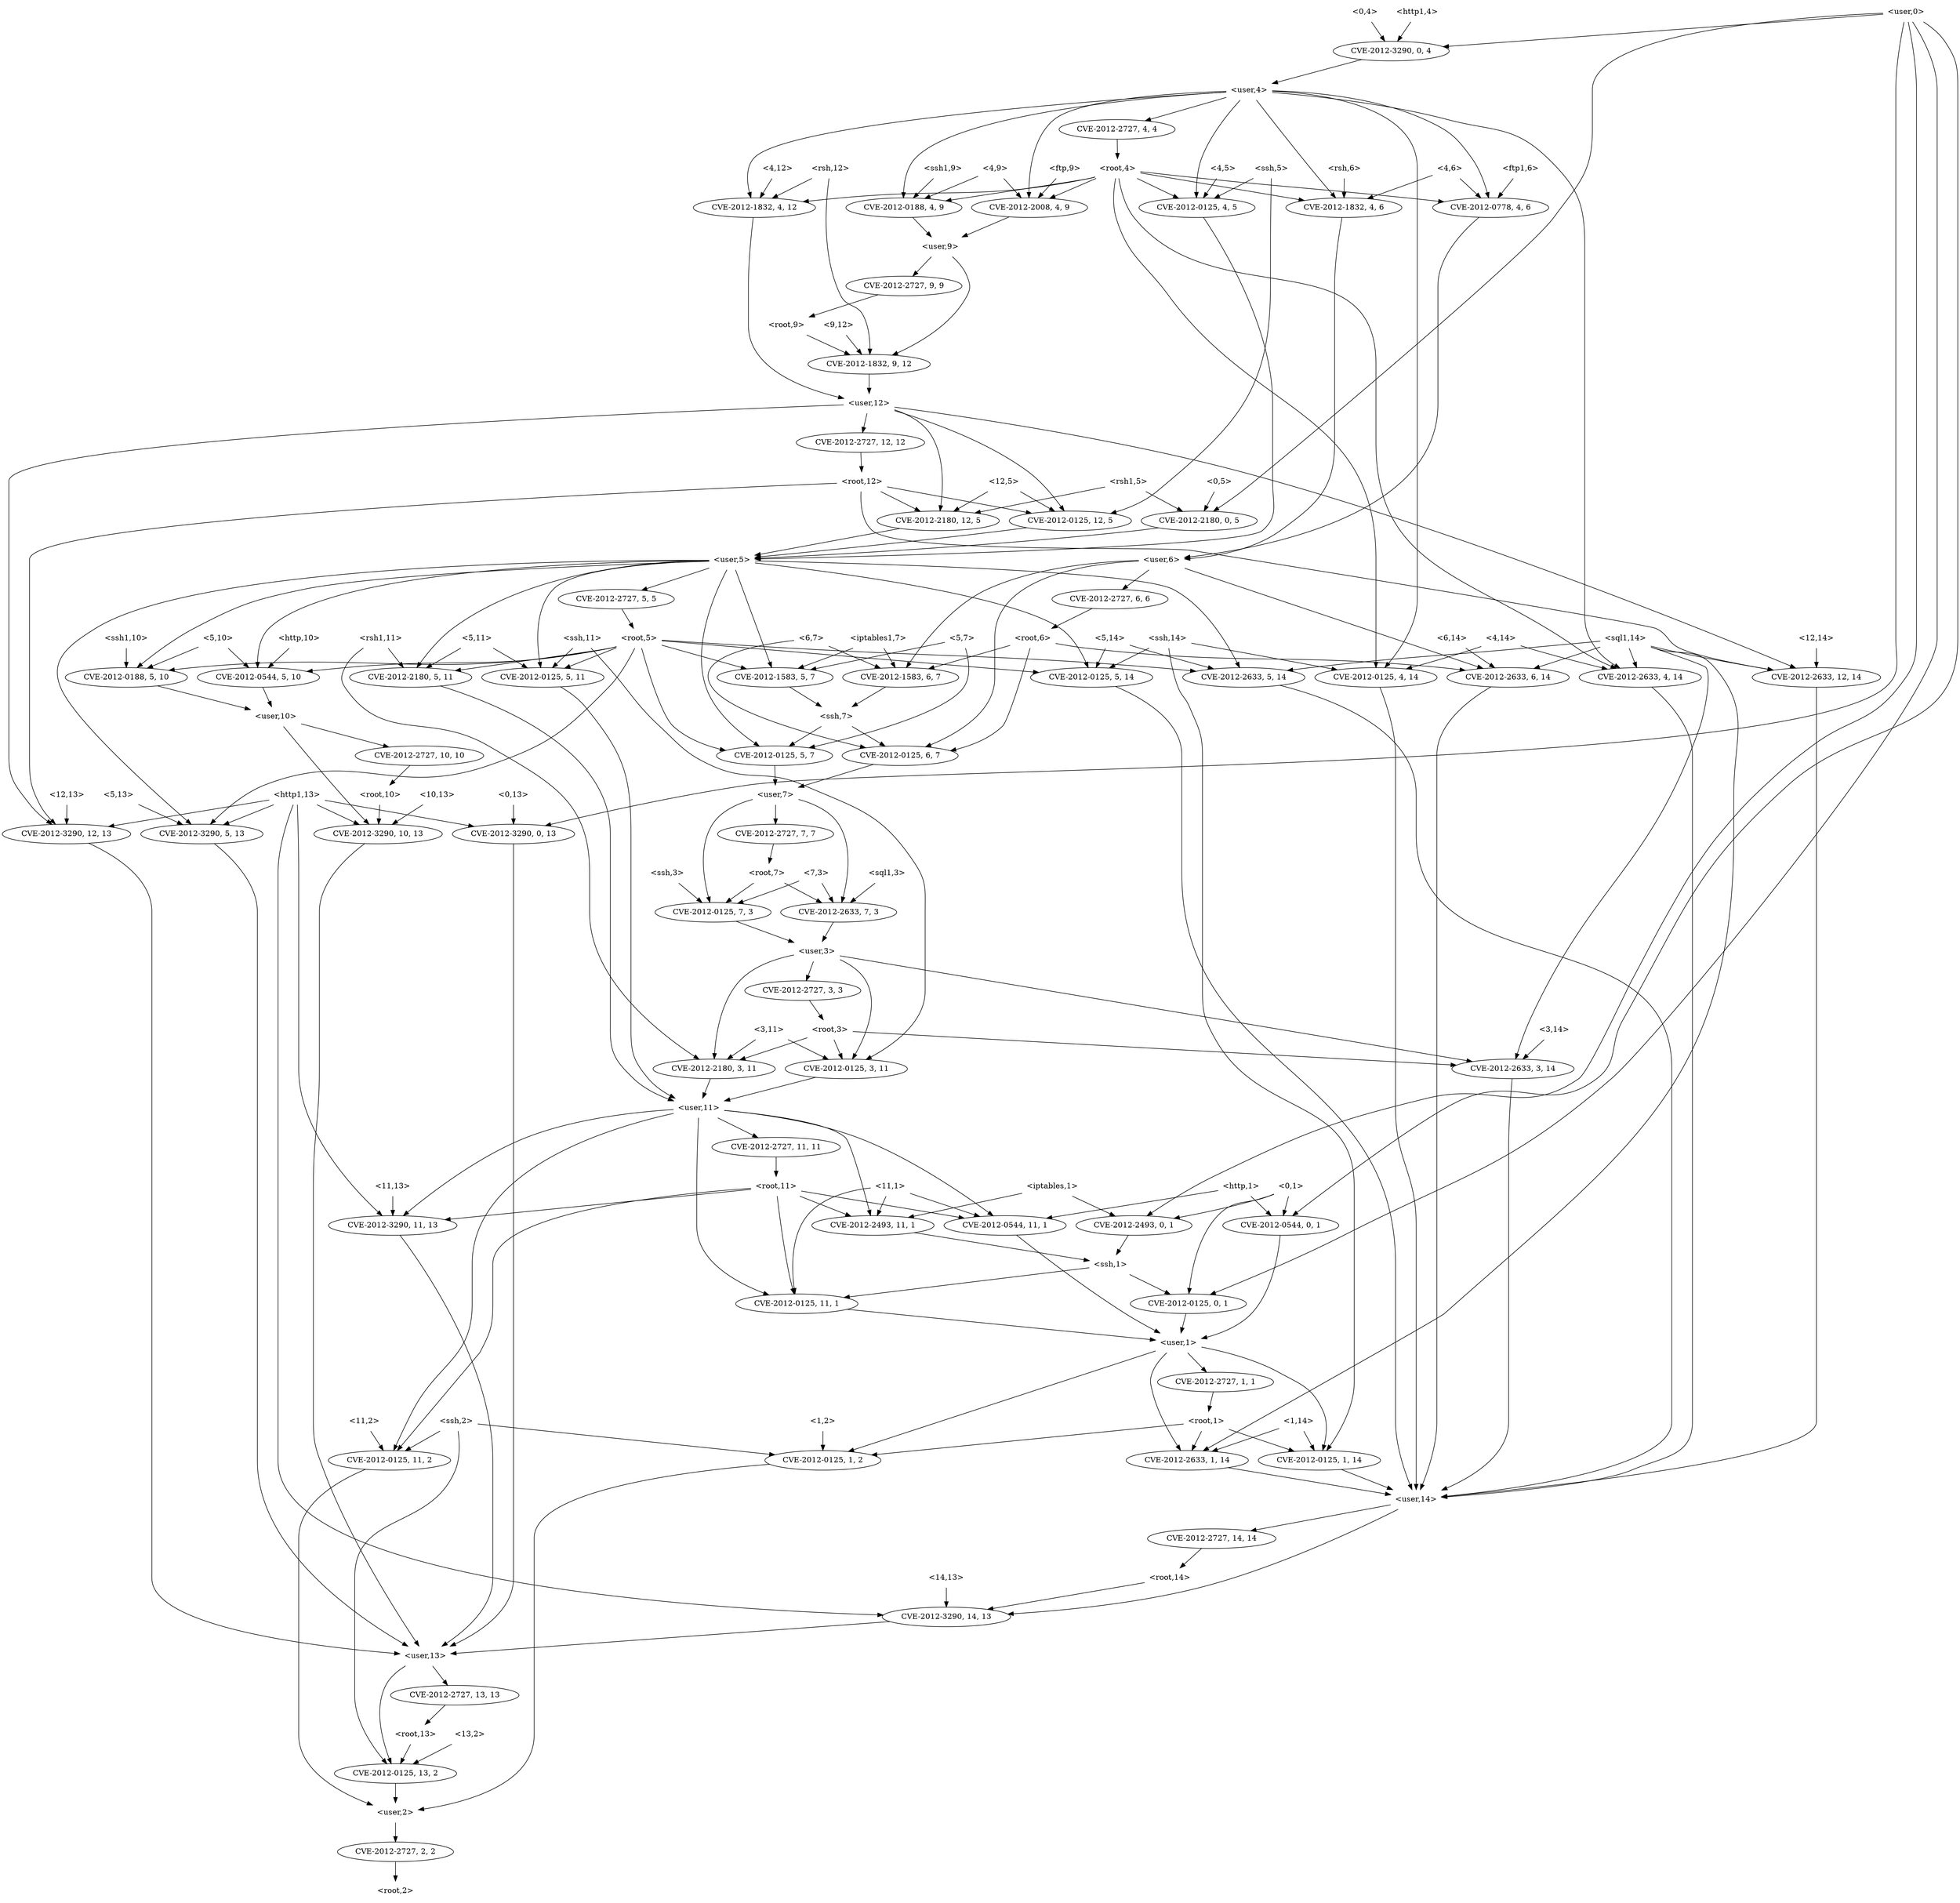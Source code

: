 strict digraph {
	graph [bb="0,0,3130.9,3492"];
	node [label="\N"];
	"<ssh,5>"	 [height=0.5,
		pos="2292.9,3186",
		shape=plaintext,
		width=0.84028];
	"<v_ssh,4,5>"	 [height=0.5,
		label=<CVE-2012-0125, 4, 5>,
		pos="2408.9,3114",
		width=2.4499];
	"<ssh,5>" -> "<v_ssh,4,5>"	 [pos="e,2382,3131.2 2321.3,3167.9 2336.9,3158.5 2356.5,3146.7 2373.1,3136.6"];
	"<v_ssh,12,5>"	 [height=0.5,
		label=<CVE-2012-0125, 12, 5>,
		pos="2218.9,2538",
		width=2.5686];
	"<ssh,5>" -> "<v_ssh,12,5>"	 [pos="e,2234.6,2555.9 2292.9,3168 2292.9,3141.3 2292.9,3088.1 2292.9,3043 2292.9,3043 2292.9,3043 2292.9,2681 2292.9,2635.7 2262.9,2590.4\
 2241.1,2563.6"];
	"<user,5>"	 [height=0.5,
		pos="2202.9,2466",
		shape=plaintext,
		width=0.91667];
	"<v_ssh,4,5>" -> "<user,5>"	 [pos="e,2236.1,2468.6 2425,3096.2 2447.3,3071.1 2484.9,3021.3 2484.9,2971 2484.9,2971 2484.9,2971 2484.9,2609 2484.9,2503.4 2325.3,2476.3\
 2246.2,2469.4"];
	"<v_ssh,12,5>" -> "<user,5>"	 [pos="e,2206.8,2484.1 2215,2519.7 2213.2,2512 2211.1,2502.7 2209.1,2494.1"];
	"<3,11>"	 [height=0.5,
		pos="679.92,1602",
		shape=plaintext,
		width=0.78472];
	"<v_ssh,3,11>"	 [height=0.5,
		label=<CVE-2012-0125, 3, 11>,
		pos="609.92,1530",
		width=2.5686];
	"<3,11>" -> "<v_ssh,3,11>"	 [pos="e,627.02,1548.1 662.61,1583.7 654.05,1575.1 643.57,1564.7 634.22,1555.3"];
	"<v_rsh1,3,11>"	 [height=0.5,
		label=<CVE-2012-2180, 3, 11>,
		pos="813.92,1530",
		width=2.5686];
	"<3,11>" -> "<v_rsh1,3,11>"	 [pos="e,783.21,1547 708.34,1586.2 727.48,1576.2 752.99,1562.8 774.14,1551.8"];
	"<user,11>"	 [height=0.5,
		pos="704.92,1458",
		shape=plaintext,
		width=1.0069];
	"<v_ssh,3,11>" -> "<user,11>"	 [pos="e,681.57,1476.2 632.43,1512.4 644.7,1503.4 660.08,1492 673.51,1482.1"];
	"<v_rsh1,3,11>" -> "<user,11>"	 [pos="e,731.45,1476 788.36,1512.6 773.92,1503.3 755.66,1491.6 739.91,1481.5"];
	"<11,13>"	 [height=0.5,
		pos="2217.9,1314",
		shape=plaintext,
		width=0.88889];
	"<v_http1,11,13>"	 [height=0.5,
		label=<CVE-2012-3290, 11, 13>,
		pos="2217.9,1242",
		width=2.7013];
	"<11,13>" -> "<v_http1,11,13>"	 [pos="e,2217.9,1260.1 2217.9,1295.7 2217.9,1288 2217.9,1278.7 2217.9,1270.1"];
	"<user,13>"	 [height=0.5,
		pos="2301.9,450",
		shape=plaintext,
		width=1.0069];
	"<v_http1,11,13>" -> "<user,13>"	 [pos="e,2293.6,468.03 2226.6,1224 2239.2,1197.9 2260.9,1145.9 2260.9,1099 2260.9,1099 2260.9,1099 2260.9,593 2260.9,551.41 2277.4,505.56\
 2289.4,477.51"];
	"<root,2>"	 [height=0.5,
		pos="850.92,18",
		shape=plaintext,
		width=0.89583];
	"<v_rsh,4,6>"	 [height=0.5,
		label=<CVE-2012-1832, 4, 6>,
		pos="1160.9,3114",
		width=2.4499];
	"<user,6>"	 [height=0.5,
		pos="1032.9,2466",
		shape=plaintext,
		width=0.91667];
	"<v_rsh,4,6>" -> "<user,6>"	 [pos="e,1033.7,2484 1132.2,3096.9 1095.5,3074.1 1036.9,3028.6 1036.9,2971 1036.9,2971 1036.9,2971 1036.9,2609 1036.9,2569 1035.3,2522.6\
 1034.1,2494.1"];
	"<v_iptables1,6,7>"	 [height=0.5,
		label=<CVE-2012-1583, 6, 7>,
		pos="752.92,2250",
		width=2.4499];
	"<user,6>" -> "<v_iptables1,6,7>"	 [pos="e,757.23,2268 999.82,2457.8 946.65,2444.4 842.83,2410.3 789.92,2340 775.83,2321.3 766.08,2296.4 760.14,2277.7"];
	"<v_sql1,6,14>"	 [height=0.5,
		label=<CVE-2012-2633, 6, 14>,
		pos="1259.9,2250",
		width=2.5686];
	"<user,6>" -> "<v_sql1,6,14>"	 [pos="e,1244.4,2267.8 1053.4,2447.7 1081.3,2424 1132.3,2379.8 1173.9,2340 1196.2,2318.7 1220.5,2293.3 1237.6,2275.1"];
	"<v_root,6,6>"	 [height=0.5,
		label=<CVE-2012-2727, 6, 6>,
		pos="976.92,2394",
		width=2.4499];
	"<user,6>" -> "<v_root,6,6>"	 [pos="e,990.6,2412.1 1019.1,2447.7 1012.4,2439.4 1004.3,2429.3 997.03,2420.1"];
	"<v_ssh,6,7>"	 [height=0.5,
		label=<CVE-2012-0125, 6, 7>,
		pos="868.92,2106",
		width=2.4499];
	"<user,6>" -> "<v_ssh,6,7>"	 [pos="e,789.49,2114.1 999.82,2465.8 923.53,2465.6 735.67,2453.2 653.92,2340 606.55,2274.4 619.46,2212.6 680.92,2160 708.35,2136.5 745.49\
,2123.4 779.52,2116.1"];
	"<v_root,3,3>"	 [height=0.5,
		label=<CVE-2012-2727, 3, 3>,
		pos="903.92,1674",
		width=2.4499];
	"<root,3>"	 [height=0.5,
		pos="876.92,1602",
		shape=plaintext,
		width=0.89583];
	"<v_root,3,3>" -> "<root,3>"	 [pos="e,883.52,1620.1 897.24,1655.7 894.2,1647.8 890.53,1638.3 887.16,1629.5"];
	"<v_sql1,3,14>"	 [height=0.5,
		label=<CVE-2012-2633, 3, 14>,
		pos="1462.9,1530",
		width=2.5686];
	"<root,3>" -> "<v_sql1,3,14>"	 [pos="e,1386.3,1540.1 909.26,1597.1 997.36,1586.6 1243.9,1557.2 1376.2,1541.4"];
	"<root,3>" -> "<v_ssh,3,11>"	 [pos="e,662.84,1544.9 844.45,1592.5 801.92,1581.3 726.47,1561.6 672.63,1547.4"];
	"<root,3>" -> "<v_rsh1,3,11>"	 [pos="e,829.31,1548.1 861.34,1583.7 853.72,1575.2 844.39,1564.9 836.04,1555.6"];
	"<root,1>"	 [height=0.5,
		pos="1128.9,882",
		shape=plaintext,
		width=0.89583];
	"<v_ssh,1,2>"	 [height=0.5,
		label=<CVE-2012-0125, 1, 2>,
		pos="696.92,810",
		width=2.4499];
	"<root,1>" -> "<v_ssh,1,2>"	 [pos="e,764.46,821.65 1096.6,875.5 1076.8,872.14 1050.9,867.77 1027.9,864 941.2,849.76 841.62,833.88 774.53,823.25"];
	"<v_sql1,1,14>"	 [height=0.5,
		label=<CVE-2012-2633, 1, 14>,
		pos="1137.9,810",
		width=2.5686];
	"<root,1>" -> "<v_sql1,1,14>"	 [pos="e,1135.7,828.1 1131.1,863.7 1132.1,855.98 1133.3,846.71 1134.4,838.11"];
	"<v_ssh,1,14>"	 [height=0.5,
		label=<CVE-2012-0125, 1, 14>,
		pos="1341.9,810",
		width=2.5686];
	"<root,1>" -> "<v_ssh,1,14>"	 [pos="e,1297,825.77 1161.3,870.37 1194.7,859.38 1247.5,842.03 1287.4,828.92"];
	"<user,2>"	 [height=0.5,
		pos="850.92,162",
		shape=plaintext,
		width=0.91667];
	"<v_ssh,1,2>" -> "<user,2>"	 [pos="e,823.37,180.18 704.81,791.93 716.21,765.67 735.92,713.53 735.92,667 735.92,667 735.92,667 735.92,305 735.92,253.97 781.33,211 815.08\
,186.11"];
	"<user,14>"	 [height=0.5,
		pos="1747.9,738",
		shape=plaintext,
		width=1.0069];
	"<v_sql1,1,14>" -> "<user,14>"	 [pos="e,1711.5,742.03 1203.9,797.39 1215.9,795.46 1228.3,793.58 1239.9,792 1409.4,769.06 1611.8,750.6 1701.4,742.89"];
	"<v_ssh,1,14>" -> "<user,14>"	 [pos="e,1711.4,745.29 1409,797.44 1491.5,783.21 1629.5,759.41 1701.3,747.03"];
	"<user,9>"	 [height=0.5,
		pos="1866.9,3042",
		shape=plaintext,
		width=0.91667];
	"<v_rsh,9,12>"	 [height=0.5,
		label=<CVE-2012-1832, 9, 12>,
		pos="1993.9,2826",
		width=2.5686];
	"<user,9>" -> "<v_rsh,9,12>"	 [pos="e,1944.2,2841.2 1850,3024 1841.6,3014.3 1832.3,3001.5 1827.9,2988 1822.9,2972.8 1823.5,2967.4 1827.9,2952 1838.3,2915.7 1844.4,2904.7\
 1872.9,2880 1890.7,2864.7 1913.6,2853.1 1934.7,2844.8"];
	"<v_root,9,9>"	 [height=0.5,
		label=<CVE-2012-2727, 9, 9>,
		pos="1924.9,2970",
		width=2.4499];
	"<user,9>" -> "<v_root,9,9>"	 [pos="e,1910.7,2988.1 1881.3,3023.7 1888.2,3015.3 1896.7,3005.1 1904.3,2995.9"];
	"<user,12>"	 [height=0.5,
		pos="2097.9,2754",
		shape=plaintext,
		width=1.0069];
	"<v_rsh,9,12>" -> "<user,12>"	 [pos="e,2072.6,2772 2018.3,2808.6 2032,2799.4 2049.2,2787.8 2064.1,2777.8"];
	"<root,9>"	 [height=0.5,
		pos="1914.9,2898",
		shape=plaintext,
		width=0.89583];
	"<v_root,9,9>" -> "<root,9>"	 [pos="e,1917.4,2916.1 1922.4,2951.7 1921.3,2944 1920,2934.7 1918.8,2926.1"];
	"<v_root,2,2>"	 [height=0.5,
		label=<CVE-2012-2727, 2, 2>,
		pos="850.92,90",
		width=2.4499];
	"<user,2>" -> "<v_root,2,2>"	 [pos="e,850.92,108.1 850.92,143.7 850.92,135.98 850.92,126.71 850.92,118.11"];
	"<root,9>" -> "<v_rsh,9,12>"	 [pos="e,1974.9,2843.9 1934.4,2879.7 1944.4,2870.9 1956.6,2860.1 1967.4,2850.5"];
	"<10,13>"	 [height=0.5,
		pos="2786.9,2034",
		shape=plaintext,
		width=0.88889];
	"<v_http1,10,13>"	 [height=0.5,
		label=<CVE-2012-3290, 10, 13>,
		pos="2846.9,1962",
		width=2.7013];
	"<10,13>" -> "<v_http1,10,13>"	 [pos="e,2832.3,1980.1 2801.7,2015.7 2808.9,2007.3 2817.7,1997.1 2825.6,1987.9"];
	"<v_http1,10,13>" -> "<user,13>"	 [pos="e,2338.2,455.66 2814,1944.9 2773.7,1922.7 2710.9,1878.4 2710.9,1819 2710.9,1819 2710.9,1819 2710.9,593 2710.9,516.98 2455.6,472.44\
 2348.4,457.1"];
	"<root,14>"	 [height=0.5,
		pos="1945.9,594",
		shape=plaintext,
		width=1];
	"<v_http1,14,13>"	 [height=0.5,
		label=<CVE-2012-3290, 14, 13>,
		pos="2009.9,522",
		width=2.7013];
	"<root,14>" -> "<v_http1,14,13>"	 [pos="e,1994.3,540.1 1961.7,575.7 1969.5,567.22 1979,556.86 1987.4,547.58"];
	"<v_http1,14,13>" -> "<user,13>"	 [pos="e,2265.4,459.76 2066.9,507.34 2122,494.13 2204.4,474.38 2255.6,462.11"];
	"<ftp1,6>"	 [height=0.5,
		pos="1355.9,3186",
		shape=plaintext,
		width=0.89583];
	"<v_ftp1,4,6>"	 [height=0.5,
		label=<CVE-2012-0778, 4, 6>,
		pos="1355.9,3114",
		width=2.4499];
	"<ftp1,6>" -> "<v_ftp1,4,6>"	 [pos="e,1355.9,3132.1 1355.9,3167.7 1355.9,3160 1355.9,3150.7 1355.9,3142.1"];
	"<v_ftp1,4,6>" -> "<user,6>"	 [pos="e,1066,2470.7 1339.4,3096.3 1316.5,3071.3 1277.9,3021.6 1277.9,2971 1277.9,2971 1277.9,2971 1277.9,2609 1277.9,2516.7 1146.1,2483.4\
 1075.9,2472.2"];
	"<5,10>"	 [height=0.5,
		pos="2861.9,2322",
		shape=plaintext,
		width=0.78472];
	"<v_ssh1,5,10>"	 [height=0.5,
		label=<CVE-2012-0188, 5, 10>,
		pos="2833.9,2250",
		width=2.5686];
	"<5,10>" -> "<v_ssh1,5,10>"	 [pos="e,2840.8,2268.1 2855,2303.7 2851.8,2295.8 2848,2286.3 2844.5,2277.5"];
	"<v_http,5,10>"	 [height=0.5,
		label=<CVE-2012-0544, 5, 10>,
		pos="3037.9,2250",
		width=2.5686];
	"<5,10>" -> "<v_http,5,10>"	 [pos="e,2999.2,2266.4 2890.2,2309.8 2917,2299.1 2957.7,2282.9 2989.6,2270.2"];
	"<user,10>"	 [height=0.5,
		pos="2895.9,2178",
		shape=plaintext,
		width=1.0069];
	"<v_ssh1,5,10>" -> "<user,10>"	 [pos="e,2880.6,2196.3 2848.9,2232.1 2856.4,2223.6 2865.7,2213.2 2873.9,2203.8"];
	"<v_http,5,10>" -> "<user,10>"	 [pos="e,2930.5,2196 3005.7,2233.1 2986.2,2223.5 2961,2211.1 2939.7,2200.6"];
	"<4,12>"	 [height=0.5,
		pos="2130.9,3186",
		shape=plaintext,
		width=0.78472];
	"<v_rsh,4,12>"	 [height=0.5,
		label=<CVE-2012-1832, 4, 12>,
		pos="2171.9,3114",
		width=2.5686];
	"<4,12>" -> "<v_rsh,4,12>"	 [pos="e,2161.9,3132.1 2141.1,3167.7 2145.8,3159.6 2151.5,3149.9 2156.7,3141"];
	"<v_rsh,4,12>" -> "<user,12>"	 [pos="e,2107.4,2772.3 2166.3,3095.7 2158.1,3069.2 2143.9,3016.7 2143.9,2971 2143.9,2971 2143.9,2971 2143.9,2897 2143.9,2855 2125.5,2809.4\
 2112,2781.4"];
	"<v_root,5,5>"	 [height=0.5,
		label=<CVE-2012-2727, 5, 5>,
		pos="2177.9,2394",
		width=2.4499];
	"<root,5>"	 [height=0.5,
		pos="2217.9,2322",
		shape=plaintext,
		width=0.89583];
	"<v_root,5,5>" -> "<root,5>"	 [pos="e,2208,2340.3 2187.6,2376.1 2192.2,2368 2197.8,2358.2 2202.9,2349.2"];
	"<v_iptables1,5,7>"	 [height=0.5,
		label=<CVE-2012-1583, 5, 7>,
		pos="984.92,2250",
		width=2.4499];
	"<root,5>" -> "<v_iptables1,5,7>"	 [pos="e,1060.2,2259.4 2185.5,2310.3 2176.7,2307.8 2167,2305.4 2157.9,2304 1718.6,2234.9 1601.7,2297.8 1157.9,2268 1129.4,2266.1 1098.2\
,2263.3 1070.3,2260.5"];
	"<v_ssh,5,7>"	 [height=0.5,
		label=<CVE-2012-0125, 5, 7>,
		pos="1100.9,2106",
		width=2.4499];
	"<root,5>" -> "<v_ssh,5,7>"	 [pos="e,1189,2107.6 2190,2303.9 2151.6,2280.7 2084,2240.9 2056.9,2232 1755.1,2132.8 1375.3,2112 1199,2107.9"];
	"<v_rsh1,5,11>"	 [height=0.5,
		label=<CVE-2012-2180, 5, 11>,
		pos="235.92,2250",
		width=2.5686];
	"<root,5>" -> "<v_rsh1,5,11>"	 [pos="e,299.67,2263.1 2185.6,2310.2 2176.7,2307.7 2167,2305.4 2157.9,2304 1757.8,2244.4 740.71,2305.4 337.92,2268 328.79,2267.2 319.25\
,2266 309.83,2264.6"];
	"<v_ssh,5,14>"	 [height=0.5,
		label=<CVE-2012-0125, 5, 14>,
		pos="2235.9,2250",
		width=2.5686];
	"<root,5>" -> "<v_ssh,5,14>"	 [pos="e,2231.5,2268.1 2222.4,2303.7 2224.4,2295.9 2226.8,2286.5 2229,2277.8"];
	"<v_sql1,5,14>"	 [height=0.5,
		label=<CVE-2012-2633, 5, 14>,
		pos="2439.9,2250",
		width=2.5686];
	"<root,5>" -> "<v_sql1,5,14>"	 [pos="e,2393.3,2265.7 2250.2,2310.8 2285.1,2299.8 2341.5,2282 2383.7,2268.7"];
	"<v_ssh,5,11>"	 [height=0.5,
		label=<CVE-2012-0125, 5, 11>,
		pos="439.92,2250",
		width=2.5686];
	"<root,5>" -> "<v_ssh,5,11>"	 [pos="e,521.65,2258.5 2185.5,2310.2 2176.7,2307.7 2167,2305.4 2157.9,2304 1827.8,2254.1 989.35,2285.1 655.92,2268 615.14,2265.9 570.11\
,2262.5 531.76,2259.3"];
	"<v_http1,5,13>"	 [height=0.5,
		label=<CVE-2012-3290, 5, 13>,
		pos="2425.9,1962",
		width=2.5686];
	"<root,5>" -> "<v_http1,5,13>"	 [pos="e,2433.4,1980.2 2250.4,2316 2331.9,2303.2 2538.6,2270.8 2540.9,2268 2551.3,2255.8 2544.1,2247.7 2540.9,2232 2539.6,2225.6 2466.3\
,2056.2 2437.4,1989.6"];
	"<root,5>" -> "<v_ssh1,5,10>"	 [pos="e,2752,2258.4 2250.4,2315.6 2272.5,2312 2302.4,2307.4 2328.9,2304 2472.8,2285.4 2640.4,2268.8 2741.8,2259.3"];
	"<root,5>" -> "<v_http,5,10>"	 [pos="e,2972.7,2262.8 2250.4,2315.2 2272.4,2311.5 2302.4,2306.8 2328.9,2304 2597.2,2275.5 2666.8,2298 2934.9,2268 2943.9,2267 2953.3,2265.7\
 2962.6,2264.4"];
	"<v_ssh,13,2>"	 [height=0.5,
		label=<CVE-2012-0125, 13, 2>,
		pos="971.92,234",
		width=2.5686];
	"<user,13>" -> "<v_ssh,13,2>"	 [pos="e,1040.7,246.06 2265.7,443.17 2087.5,414.51 1303.8,288.4 1050.9,247.71"];
	"<v_root,13,13>"	 [height=0.5,
		label=<CVE-2012-2727, 13, 13>,
		pos="1076.9,378",
		width=2.7013];
	"<user,13>" -> "<v_root,13,13>"	 [pos="e,1168.3,384.22 2265.6,446.92 2102.6,437.61 1435.3,399.48 1178.4,384.8"];
	"<http,10>"	 [height=0.5,
		pos="3037.9,2322",
		shape=plaintext,
		width=0.97917];
	"<http,10>" -> "<v_http,5,10>"	 [pos="e,3037.9,2268.1 3037.9,2303.7 3037.9,2296 3037.9,2286.7 3037.9,2278.1"];
	"<user,10>" -> "<v_http1,10,13>"	 [pos="e,2846.7,1980.4 2883.8,2159.7 2877.4,2149.7 2870.1,2136.7 2865.9,2124 2851.1,2078.8 2847.6,2023.2 2846.9,1990.5"];
	"<v_root,10,10>"	 [height=0.5,
		label=<CVE-2012-2727, 10, 10>,
		pos="2971.9,2106",
		width=2.7013];
	"<user,10>" -> "<v_root,10,10>"	 [pos="e,2953.6,2123.9 2914.7,2159.7 2924.2,2151 2935.8,2140.3 2946.1,2130.8"];
	"<root,10>"	 [height=0.5,
		pos="2940.9,2034",
		shape=plaintext,
		width=1];
	"<v_root,10,10>" -> "<root,10>"	 [pos="e,2948.5,2052.1 2964.3,2087.7 2960.7,2079.7 2956.5,2070.1 2952.5,2061.3"];
	"<v_ssh,5,11>" -> "<user,11>"	 [pos="e,668.53,1462.6 442.09,2232 445.3,2205.4 450.92,2152.2 450.92,2107 450.92,2107 450.92,2107 450.92,1601 450.92,1506.9 585.35,1474.6\
 658.61,1463.9"];
	"<user,11>" -> "<v_http1,11,13>"	 [pos="e,2142.9,1253.6 741.2,1451.9 934.74,1424.5 1847.6,1295.4 2132.6,1255.1"];
	"<v_iptables,11,1>"	 [height=0.5,
		label=<CVE-2012-2493, 11, 1>,
		pos="853.92,1242",
		width=2.5686];
	"<user,11>" -> "<v_iptables,11,1>"	 [pos="e,842.13,1259.9 716.86,1439.8 743.02,1402.3 805.52,1312.5 836.25,1268.4"];
	"<v_root,11,11>"	 [height=0.5,
		label=<CVE-2012-2727, 11, 11>,
		pos="925.92,1386",
		width=2.7013];
	"<user,11>" -> "<v_root,11,11>"	 [pos="e,878.97,1401.9 741.41,1445.4 776.18,1434.4 829.05,1417.7 869.29,1404.9"];
	"<v_ssh,11,1>"	 [height=0.5,
		label=<CVE-2012-0125, 11, 1>,
		pos="732.92,1098",
		width=2.5686];
	"<user,11>" -> "<v_ssh,11,1>"	 [pos="e,823.19,1102.1 741.32,1456.1 817.61,1453.5 990.67,1443.2 1031.9,1404 1061.2,1376.1 1050.9,1355.4 1050.9,1315 1050.9,1315 1050.9\
,1315 1050.9,1241 1050.9,1144.2 926.44,1112.9 833.25,1103.1"];
	"<v_http,11,1>"	 [height=0.5,
		label=<CVE-2012-0544, 11, 1>,
		pos="379.92,1242",
		width=2.5686];
	"<user,11>" -> "<v_http,11,1>"	 [pos="e,374.62,1260.1 668.65,1455.6 598.72,1450.6 446.31,1428.7 379.92,1332 367.59,1314.1 368.83,1288.9 372.44,1269.9"];
	"<v_ssh,11,2>"	 [height=0.5,
		label=<CVE-2012-0125, 11, 2>,
		pos="933.92,810",
		width=2.5686];
	"<user,11>" -> "<v_ssh,11,2>"	 [pos="e,911.17,827.62 668.53,1457.5 517.99,1458.3 -42.511,1446.3 83.918,1224 161.09,1088.3 756.87,919.23 794.92,900 833.69,880.41 875.28\
,852.81 902.76,833.56"];
	"<root,13>"	 [height=0.5,
		pos="1044.9,306",
		shape=plaintext,
		width=1];
	"<v_root,13,13>" -> "<root,13>"	 [pos="e,1052.8,324.28 1069.2,360.05 1065.5,352.09 1061.1,342.41 1057,333.51"];
	"<root,13>" -> "<v_ssh,13,2>"	 [pos="e,989.5,251.86 1026.9,287.7 1017.8,278.99 1006.6,268.29 996.75,258.82"];
	"<sql1,3>"	 [height=0.5,
		pos="984.92,1890",
		shape=plaintext,
		width=0.91667];
	"<v_sql1,7,3>"	 [height=0.5,
		label=<CVE-2012-2633, 7, 3>,
		pos="973.92,1818",
		width=2.4499];
	"<sql1,3>" -> "<v_sql1,7,3>"	 [pos="e,976.61,1836.1 982.2,1871.7 980.99,1864 979.53,1854.7 978.18,1846.1"];
	"<user,3>"	 [height=0.5,
		pos="845.92,1746",
		shape=plaintext,
		width=0.91667];
	"<v_sql1,7,3>" -> "<user,3>"	 [pos="e,877.38,1764.2 944.55,1800.9 927.3,1791.5 905.24,1779.4 886.36,1769.1"];
	"<v_http,0,1>"	 [height=0.5,
		label=<CVE-2012-0544, 0, 1>,
		pos="180.92,1242",
		width=2.4499];
	"<user,1>"	 [height=0.5,
		pos="714.92,1026",
		shape=plaintext,
		width=0.91667];
	"<v_http,0,1>" -> "<user,1>"	 [pos="e,681.46,1027.3 196.94,1224.3 230.05,1190.8 309.92,1115.7 392.92,1080 486.58,1039.7 607.7,1029.9 671.38,1027.6"];
	"<user,1>" -> "<v_ssh,1,2>"	 [pos="e,698.37,828.23 713.48,1007.8 710.36,970.83 702.99,883.18 699.22,838.39"];
	"<user,1>" -> "<v_sql1,1,14>"	 [pos="e,1120.5,827.92 747.94,1015.4 806.71,997.62 932.25,956.07 1027.9,900 1059.5,881.5 1091.6,854.39 1112.9,834.96"];
	"<v_root,1,1>"	 [height=0.5,
		label=<CVE-2012-2727, 1, 1>,
		pos="1128.9,954",
		width=2.4499];
	"<user,1>" -> "<v_root,1,1>"	 [pos="e,1063.4,966.07 748.1,1019.4 813.94,1008.3 962.57,983.13 1053.5,967.76"];
	"<user,1>" -> "<v_ssh,1,14>"	 [pos="e,1335.6,828.07 748.01,1024.8 847.62,1023.9 1143,1017.1 1225.9,972 1280.4,942.39 1315.6,874.87 1331.7,837.36"];
	"<user,14>" -> "<v_http1,14,13>"	 [pos="e,2009.7,540.01 1784.3,730.39 1840,718.11 1945,685.95 1990.9,612 2002.5,593.38 2007.1,568.79 2008.9,550.18"];
	"<v_root,14,14>"	 [height=0.5,
		label=<CVE-2012-2727, 14, 14>,
		pos="1793.9,666",
		width=2.7013];
	"<user,14>" -> "<v_root,14,14>"	 [pos="e,1782.7,684.1 1759.3,719.7 1764.6,711.56 1771.1,701.69 1777,692.7"];
	"<user,0>"	 [height=0.5,
		pos="774.92,3474",
		shape=plaintext,
		width=0.91667];
	"<v_http1,0,4>"	 [height=0.5,
		label=<CVE-2012-3290, 0, 4>,
		pos="2714.9,3402",
		width=2.4499];
	"<user,0>" -> "<v_http1,0,4>"	 [pos="e,2652.5,3414.8 808.15,3472.7 1025.1,3470.4 2243,3456 2612.9,3420 2622.5,3419.1 2632.5,3417.8 2642.3,3416.3"];
	"<v_rsh1,0,5>"	 [height=0.5,
		label=<CVE-2012-2180, 0, 5>,
		pos="1777.9,2538",
		width=2.4499];
	"<user,0>" -> "<v_rsh1,0,5>"	 [pos="e,1754.2,2555.3 808.07,3473.4 946.58,3474.2 1471.9,3468.2 1471.9,3331 1471.9,3331 1471.9,3331 1471.9,2969 1471.9,2781.7 1666.9,2619.4\
 1745.6,2561.6"];
	"<v_iptables,0,1>"	 [height=0.5,
		label=<CVE-2012-2493, 0, 1>,
		pos="616.92,1242",
		width=2.4499];
	"<user,0>" -> "<v_iptables,0,1>"	 [pos="e,585.43,1258.9 741.72,3473.4 603.01,3474.3 76.918,3468.4 76.918,3331 76.918,3331 76.918,3331 76.918,2321 76.918,1986.6 84.97,1885.9\
 228.92,1584 304.91,1424.6 493.48,1308.7 576.54,1263.7"];
	"<v_http1,0,13>"	 [height=0.5,
		label=<CVE-2012-3290, 0, 13>,
		pos="2145.9,1962",
		width=2.5686];
	"<user,0>" -> "<v_http1,0,13>"	 [pos="e,2164,1980 808.13,3472.2 1055.3,3466.1 2598.9,3424.5 2598.9,3331 2598.9,3331 2598.9,3331 2598.9,2321 2598.9,2177.2 2338.3,2116.6\
 2249.9,2052 2222,2031.6 2192.2,2005.6 2171.6,1987"];
	"<user,0>" -> "<v_http,0,1>"	 [pos="e,152.4,1259.2 741.7,3472.9 603.78,3472.1 80.838,3466.1 24.918,3420 -6.7059,3394 0.91765,3372 0.91765,3331 0.91765,3331 0.91765,\
3331 0.91765,1457 0.91765,1369.1 90.926,1298.5 143.65,1264.7"];
	"<v_ssh,0,1>"	 [height=0.5,
		label=<CVE-2012-0125, 0, 1>,
		pos="516.92,1098",
		width=2.4499];
	"<user,0>" -> "<v_ssh,0,1>"	 [pos="e,449.39,1109.7 741.7,3471.9 615.08,3467.4 167.06,3449.6 110.92,3420 65.909,3396.3 38.918,3381.9 38.918,3331 38.918,3331 38.918,\
3331 38.918,1457 38.918,1351.5 12.78,1301.9 83.918,1224 131.64,1171.8 328.04,1130.9 439.23,1111.5"];
	"<user,4>"	 [height=0.5,
		pos="1721.9,3330",
		shape=plaintext,
		width=0.91667];
	"<v_http1,0,4>" -> "<user,4>"	 [pos="e,1754.9,3333.3 2632.8,3395.2 2431.3,3381 1917.8,3344.8 1765.3,3334.1"];
	"<v_rsh1,0,5>" -> "<user,5>"	 [pos="e,2169.8,2472.2 1842.1,2525.6 1853,2523.7 1864.3,2521.8 1874.9,2520 1977,2502.8 2097.2,2483.7 2159.9,2473.8"];
	"<ssh,1>"	 [height=0.5,
		pos="644.92,1170",
		shape=plaintext,
		width=0.84028];
	"<v_iptables,0,1>" -> "<ssh,1>"	 [pos="e,638.08,1188.1 623.84,1223.7 626.99,1215.8 630.8,1206.3 634.3,1197.5"];
	"<v_http1,0,13>" -> "<user,13>"	 [pos="e,2310.2,468.03 2163.9,1944.1 2188.3,1919.2 2228.9,1870.1 2228.9,1819 2228.9,1819 2228.9,1819 2228.9,1745 2228.9,1637.2 2342.9,1638.8\
 2342.9,1531 2342.9,1531 2342.9,1531 2342.9,593 2342.9,551.41 2326.5,505.56 2314.4,477.51"];
	"<v_ssh,0,1>" -> "<user,1>"	 [pos="e,681.83,1038.7 558.91,1082.2 592.28,1070.4 638.76,1053.9 672.3,1042.1"];
	"<ssh,11>"	 [height=0.5,
		pos="548.92,2322",
		shape=plaintext,
		width=0.94444];
	"<ssh,11>" -> "<v_ssh,5,11>"	 [pos="e,465.56,2267.5 522.25,2303.9 507.82,2294.6 489.82,2283 474.34,2273.1"];
	"<ssh,11>" -> "<v_ssh,3,11>"	 [pos="e,599.76,1548.3 551.29,2304 554.79,2277.4 560.92,2224.3 560.92,2179 560.92,2179 560.92,2179 560.92,1673 560.92,1630.8 580.52,1585.2\
 594.93,1557.3"];
	"<v_root,1,1>" -> "<root,1>"	 [pos="e,1128.9,900.1 1128.9,935.7 1128.9,927.98 1128.9,918.71 1128.9,910.11"];
	"<v_rsh1,12,5>"	 [height=0.5,
		label=<CVE-2012-2180, 12, 5>,
		pos="1976.9,2538",
		width=2.5686];
	"<v_rsh1,12,5>" -> "<user,5>"	 [pos="e,2169.8,2477.3 2024,2522.4 2064,2510 2121,2492.4 2159.8,2480.3"];
	"<user,5>" -> "<v_iptables1,5,7>"	 [pos="e,1000.4,2267.8 2169.6,2460.9 2106.1,2452.9 1963.2,2434 1843.9,2412 1771.4,2398.6 1754.9,2386.3 1681.9,2376 1554.1,2357.9 1223,2385\
 1101.9,2340 1064.7,2326.1 1029.5,2296.2 1007.6,2274.9"];
	"<user,5>" -> "<v_ssh,5,7>"	 [pos="e,1109.3,2124 2169.8,2456.4 2098.5,2438.4 1924.9,2396.4 1776.9,2376 1660.6,2360 1359.5,2382 1249.9,2340 1201.4,2321.4 1187.3,2310.8\
 1157.9,2268 1129.5,2226.6 1142.6,2207 1124.9,2160 1121.5,2151.1 1117.4,2141.5 1113.5,2133"];
	"<user,5>" -> "<v_root,5,5>"	 [pos="e,2184,2412.1 2196.7,2447.7 2193.9,2439.8 2190.5,2430.3 2187.4,2421.5"];
	"<user,5>" -> "<v_rsh1,5,11>"	 [pos="e,248.36,2268.1 2169.9,2464.8 2020.4,2463.5 1392.7,2455.7 879.92,2412 634.28,2391 552.53,2445.9 329.92,2340 299.1,2325.3 271.77,\
2296.8 254.63,2275.9"];
	"<user,5>" -> "<v_ssh,5,14>"	 [pos="e,2247.6,2268.3 2235.9,2449.6 2250.7,2440.9 2266.7,2428.3 2274.9,2412 2297.3,2367.7 2271.7,2309.8 2252.7,2276.9"];
	"<user,5>" -> "<v_sql1,5,14>"	 [pos="e,2436.3,2268 2236.1,2452.4 2280.2,2434 2358,2395.9 2403.9,2340 2418.8,2321.9 2428.2,2296.7 2433.7,2277.8"];
	"<user,5>" -> "<v_ssh,5,11>"	 [pos="e,447.01,2268 2169.7,2462.2 2033.8,2450.8 1507.3,2406.8 1073.9,2376 1010.8,2371.5 561.47,2370.2 505.92,2340 480.56,2326.2 462.26\
,2298 451.45,2277"];
	"<user,5>" -> "<v_http1,5,13>"	 [pos="e,2439.6,1980.2 2236.1,2459.1 2311.3,2443.6 2493.2,2394 2557.9,2268 2612.5,2161.8 2528.3,2117.1 2464.9,2016 2459.1,2006.7 2452.2\
,1996.9 2445.8,1988.3"];
	"<user,5>" -> "<v_ssh1,5,10>"	 [pos="e,2802.6,2267 2236.1,2463.5 2297.2,2460 2430.9,2448.5 2536.9,2412 2630.6,2379.7 2644.6,2350.8 2731.9,2304 2752.2,2293.1 2774.8,2281.3\
 2793.7,2271.6"];
	"<user,5>" -> "<v_http,5,10>"	 [pos="e,3017.1,2267.6 2235.9,2464.2 2338.4,2460.6 2658.9,2441.4 2898.9,2340 2939.6,2322.8 2981.8,2294 3008.8,2273.8"];
	"<v_sql1,12,14>"	 [height=0.5,
		label=<CVE-2012-2633, 12, 14>,
		pos="1747.9,2250",
		width=2.7013];
	"<v_sql1,12,14>" -> "<user,14>"	 [pos="e,1747.9,756.05 1747.9,2232 1747.9,2205.3 1747.9,2152.1 1747.9,2107 1747.9,2107 1747.9,2107 1747.9,881 1747.9,841 1747.9,794.65 \
1747.9,766.08"];
	"<v_ssh,11,1>" -> "<user,1>"	 [pos="e,719.32,1044.1 728.47,1079.7 726.46,1071.9 724.05,1062.5 721.82,1053.8"];
	"<v_http,11,1>" -> "<user,1>"	 [pos="e,681.88,1028.5 378.64,1224 377.19,1191 379.13,1118.2 419.92,1080 455.71,1046.5 598.71,1033.6 671.65,1029.1"];
	"<5,11>"	 [height=0.5,
		pos="367.92,2322",
		shape=plaintext,
		width=0.78472];
	"<5,11>" -> "<v_ssh,5,11>"	 [pos="e,422.57,2267.9 385.72,2303.7 394.59,2295.1 405.46,2284.5 415.13,2275.1"];
	"<5,11>" -> "<v_rsh1,5,11>"	 [pos="e,266.49,2267.2 339.6,2306 320.86,2296 296.02,2282.9 275.36,2271.9"];
	"<v_rsh1,5,11>" -> "<user,11>"	 [pos="e,668.67,1462.3 237.3,2232 239.34,2205.3 242.92,2152.2 242.92,2107 242.92,2107 242.92,2107 242.92,1601 242.92,1514.7 541.46,1475.4\
 658.57,1463.3"];
	"<ssh,1>" -> "<v_ssh,11,1>"	 [pos="e,712.02,1115.6 666.67,1151.7 677.92,1142.7 691.8,1131.7 703.94,1122"];
	"<ssh,1>" -> "<v_ssh,0,1>"	 [pos="e,546.15,1115 614.58,1152.4 596.79,1142.7 574.15,1130.3 555.15,1119.9"];
	"<v_root,12,12>"	 [height=0.5,
		label=<CVE-2012-2727, 12, 12>,
		pos="2097.9,2682",
		width=2.7013];
	"<root,12>"	 [height=0.5,
		pos="2112.9,2610",
		shape=plaintext,
		width=1];
	"<v_root,12,12>" -> "<root,12>"	 [pos="e,2109.3,2628.1 2101.6,2663.7 2103.3,2656 2105.3,2646.7 2107.1,2638.1"];
	"<root,12>" -> "<v_sql1,12,14>"	 [pos="e,1776.8,2267.4 2109,2592 2104.1,2573.1 2094.2,2542.3 2077.9,2520 1994.9,2406.3 1852.8,2312.9 1785.4,2272.5"];
	"<v_http1,12,13>"	 [height=0.5,
		label=<CVE-2012-3290, 12, 13>,
		pos="2633.9,1962",
		width=2.7013];
	"<root,12>" -> "<v_http1,12,13>"	 [pos="e,2642.2,1980 2149.2,2605.7 2192.3,2600.4 2265.4,2587.3 2319.9,2556 2519.5,2441.3 2674.9,2409.1 2674.9,2179 2674.9,2179 2674.9,2179\
 2674.9,2105 2674.9,2063.4 2658.5,2017.6 2646.4,1989.5"];
	"<root,12>" -> "<v_rsh1,12,5>"	 [pos="e,2008,2555 2079.6,2591.9 2060.8,2582.2 2037,2569.9 2017.1,2559.7"];
	"<root,12>" -> "<v_ssh,12,5>"	 [pos="e,2194,2555.5 2138.8,2591.9 2152.9,2582.6 2170.4,2571 2185.4,2561.1"];
	"<v_ssh,13,2>" -> "<user,2>"	 [pos="e,880.52,180.12 943.85,216.76 927.68,207.41 907.12,195.52 889.45,185.29"];
	"<v_sql1,3,14>" -> "<user,14>"	 [pos="e,1711.7,743.26 1471.2,1512 1483.2,1485.8 1503.9,1433.7 1503.9,1387 1503.9,1387 1503.9,1387 1503.9,881 1503.9,790.49 1630.9,756.67\
 1701.6,744.85"];
	"<0,1>"	 [height=0.5,
		pos="415.92,1314",
		shape=plaintext,
		width=0.75];
	"<0,1>" -> "<v_http,0,1>"	 [pos="e,228.46,1257.2 388.5,1304.8 351.8,1293.9 285.8,1274.2 238.05,1260"];
	"<0,1>" -> "<v_iptables,0,1>"	 [pos="e,570.39,1257.4 443.15,1301.4 447.73,1299.5 452.44,1297.7 456.92,1296 491.07,1283.3 529.85,1270.4 560.68,1260.5"];
	"<0,1>" -> "<v_ssh,0,1>"	 [pos="e,516.68,1116.4 443.03,1297.1 456.38,1287.9 471.58,1275.1 480.92,1260 506.72,1218.2 514.11,1160.2 516.18,1126.4"];
	"<ssh,7>"	 [height=0.5,
		pos="955.92,2178",
		shape=plaintext,
		width=0.84028];
	"<ssh,7>" -> "<v_ssh,5,7>"	 [pos="e,1068.3,2122.7 986.31,2162.3 1007.4,2152.1 1035.8,2138.4 1059,2127.2"];
	"<ssh,7>" -> "<v_ssh,6,7>"	 [pos="e,889.58,2123.6 934.41,2159.7 923.29,2150.7 909.57,2139.7 897.56,2130"];
	"<user,7>"	 [height=0.5,
		pos="883.92,2034",
		shape=plaintext,
		width=0.91667];
	"<v_ssh,5,7>" -> "<user,7>"	 [pos="e,917.14,2045.7 1056,2090.5 1018,2078.3 964.05,2060.8 926.72,2048.8"];
	"<v_ssh,6,7>" -> "<user,7>"	 [pos="e,880.25,2052.1 872.63,2087.7 874.28,2080 876.26,2070.7 878.11,2062.1"];
	"<1,14>"	 [height=0.5,
		pos="1246.9,882",
		shape=plaintext,
		width=0.78472];
	"<1,14>" -> "<v_sql1,1,14>"	 [pos="e,1163.6,827.47 1220.3,863.88 1205.8,854.61 1187.8,843.05 1172.3,833.1"];
	"<1,14>" -> "<v_ssh,1,14>"	 [pos="e,1319.4,827.62 1270.4,863.7 1282.7,854.66 1297.8,843.5 1311,833.77"];
	"<http,1>"	 [height=0.5,
		pos="230.92,1314",
		shape=plaintext,
		width=0.89583];
	"<http,1>" -> "<v_http,0,1>"	 [pos="e,193.14,1260.1 218.56,1295.7 212.68,1287.5 205.55,1277.5 199.08,1268.4"];
	"<http,1>" -> "<v_http,11,1>"	 [pos="e,346.1,1258.9 263.25,1297.8 284.86,1287.7 313.53,1274.2 337.04,1263.1"];
	"<v_ssh,4,14>"	 [height=0.5,
		label=<CVE-2012-0125, 4, 14>,
		pos="1955.9,2250",
		width=2.5686];
	"<v_ssh,4,14>" -> "<user,14>"	 [pos="e,1771.1,756.39 1931.4,2232.4 1899.5,2208.7 1847.9,2161.8 1847.9,2107 1847.9,2107 1847.9,2107 1847.9,881 1847.9,832.49 1808.4,788.87\
 1779.1,763.16"];
	"<v_iptables,11,1>" -> "<ssh,1>"	 [pos="e,675.33,1181.2 809.59,1226.2 772.68,1213.8 720.58,1196.3 684.92,1184.4"];
	"<root,11>"	 [height=0.5,
		pos="949.92,1314",
		shape=plaintext,
		width=1];
	"<v_root,11,11>" -> "<root,11>"	 [pos="e,944.05,1332.1 931.85,1367.7 934.52,1359.9 937.74,1350.5 940.72,1341.8"];
	"<v_ssh,11,2>" -> "<user,2>"	 [pos="e,850.92,180.05 915.91,792.06 891.5,767.17 850.92,718.11 850.92,667 850.92,667 850.92,667 850.92,305 850.92,265 850.92,218.65 850.92\
,190.08"];
	"<5,7>"	 [height=0.5,
		pos="1137.9,2322",
		shape=plaintext,
		width=0.75];
	"<5,7>" -> "<v_iptables1,5,7>"	 [pos="e,1019.2,2266.7 1110.9,2308.6 1088,2298.2 1054.8,2283 1028.3,2270.8"];
	"<5,7>" -> "<v_ssh,5,7>"	 [pos="e,1102.9,2124 1133.3,2303.9 1130.6,2293.6 1127.3,2280.1 1124.9,2268 1115.7,2221.2 1108.2,2166 1104.2,2134"];
	"<v_iptables1,5,7>" -> "<ssh,7>"	 [pos="e,963.07,2196.3 977.9,2232.1 974.63,2224.2 970.67,2214.6 967.02,2205.8"];
	"<13,2>"	 [height=0.5,
		pos="907.92,306",
		shape=plaintext,
		width=0.78472];
	"<13,2>" -> "<v_ssh,13,2>"	 [pos="e,956.28,252.1 923.74,287.7 931.49,279.22 940.96,268.86 949.44,259.58"];
	"<iptables,1>"	 [height=0.5,
		pos="729.92,1314",
		shape=plaintext,
		width=1.1944];
	"<iptables,1>" -> "<v_iptables,0,1>"	 [pos="e,643.11,1259.2 702.27,1295.9 687.06,1286.5 668.03,1274.7 651.8,1264.6"];
	"<iptables,1>" -> "<v_iptables,11,1>"	 [pos="e,825.17,1259.2 760.25,1295.9 777.1,1286.4 798.22,1274.4 816.14,1264.3"];
	"<user,3>" -> "<v_sql1,3,14>"	 [pos="e,1420,1546.1 879.2,1733.7 910.6,1723 958.98,1706.5 1000.9,1692 1149.5,1640.7 1324.8,1579.4 1410.5,1549.4"];
	"<user,3>" -> "<v_ssh,3,11>"	 [pos="e,612.56,1548.1 812.88,1732.9 768.08,1714.9 688.32,1677 641.92,1620 627.31,1602.1 619.09,1576.9 614.65,1557.9"];
	"<user,3>" -> "<v_rsh1,3,11>"	 [pos="e,809.34,1548 829.03,1728 820.62,1718.3 811.34,1705.5 806.92,1692 792.1,1646.9 800.02,1590.8 807.03,1558.1"];
	"<user,3>" -> "<v_root,3,3>"	 [pos="e,889.75,1692.1 860.25,1727.7 867.21,1719.3 875.69,1709.1 883.32,1699.9"];
	"<v_root,14,14>" -> "<root,14>"	 [pos="e,1909.7,611.67 1828.4,649.12 1849.7,639.3 1877.3,626.58 1900.4,615.94"];
	"<v_http1,12,13>" -> "<user,13>"	 [pos="e,2338.4,455.98 2612.4,1944.3 2583.8,1920 2536.9,1872.1 2536.9,1819 2536.9,1819 2536.9,1819 2536.9,593 2536.9,505.83 2417,470.74\
 2348.5,457.8"];
	"<14,13>"	 [height=0.5,
		pos="1859.9,594",
		shape=plaintext,
		width=0.88889];
	"<14,13>" -> "<v_http1,14,13>"	 [pos="e,1975.7,538.97 1892.1,577.98 1913.8,567.84 1942.8,554.33 1966.5,543.24"];
	"<9,12>"	 [height=0.5,
		pos="1993.9,2898",
		shape=plaintext,
		width=0.78472];
	"<9,12>" -> "<v_rsh,9,12>"	 [pos="e,1993.9,2844.1 1993.9,2879.7 1993.9,2872 1993.9,2862.7 1993.9,2854.1"];
	"<root,4>"	 [height=0.5,
		pos="1641.9,3186",
		shape=plaintext,
		width=0.89583];
	"<root,4>" -> "<v_rsh,4,12>"	 [pos="e,2096.4,3124.4 1674.3,3170.6 1677.2,3169.6 1680.1,3168.7 1682.9,3168 1834.1,3129.7 1877,3149.4 2031.9,3132 2049.5,3130 2068.3,3127.8\
 2086.2,3125.7"];
	"<root,4>" -> "<v_ftp1,4,6>"	 [pos="e,1410,3128.2 1609.7,3177.1 1563.8,3165.9 1478.8,3145.1 1419.9,3130.7"];
	"<root,4>" -> "<v_ssh,4,14>"	 [pos="e,1935.6,2267.8 1638.3,3167.6 1633,3140.9 1623.9,3088.2 1623.9,3043 1623.9,3043 1623.9,3043 1623.9,2537 1623.9,2527 1847.9,2340.5\
 1927.9,2274.2"];
	"<root,4>" -> "<v_rsh,4,6>"	 [pos="e,1224.9,3126.4 1609.6,3180.9 1543.6,3172.5 1388.6,3152.2 1258.9,3132 1251.1,3130.8 1242.9,3129.5 1234.8,3128.1"];
	"<v_sql1,4,14>"	 [height=0.5,
		label=<CVE-2012-2633, 4, 14>,
		pos="1539.9,2250",
		width=2.5686];
	"<root,4>" -> "<v_sql1,4,14>"	 [pos="e,1535.5,2268 1630,3168 1623.3,3157.9 1615.3,3144.7 1609.9,3132 1568,3033.4 1547.9,3006.2 1547.9,2899 1547.9,2899 1547.9,2899 1547.9\
,2753 1547.9,2569.3 1533.1,2523.7 1528.9,2340 1528.5,2324 1527.3,2319.9 1528.9,2304 1529.8,2295.5 1531.4,2286.3 1533.2,2278"];
	"<v_ssh1,4,9>"	 [height=0.5,
		label=<CVE-2012-0188, 4, 9>,
		pos="1934.9,3114",
		width=2.4499];
	"<root,4>" -> "<v_ssh1,4,9>"	 [pos="e,1872.5,3126.7 1674.4,3170.9 1677.3,3169.8 1680.1,3168.9 1682.9,3168 1715.8,3157.8 1800.2,3140.7 1862.4,3128.7"];
	"<v_ftp,4,9>"	 [height=0.5,
		label=<CVE-2012-2008, 4, 9>,
		pos="1739.9,3114",
		width=2.4499];
	"<root,4>" -> "<v_ftp,4,9>"	 [pos="e,1716.9,3131.5 1665.9,3167.9 1678.7,3158.7 1694.7,3147.3 1708.6,3137.4"];
	"<root,4>" -> "<v_ssh,4,5>"	 [pos="e,2337.7,3124.8 1674.3,3170.4 1677.2,3169.5 1680.1,3168.7 1682.9,3168 1938.9,3108.9 2011.3,3156.3 2272.9,3132 2290.6,3130.4 2309.6\
,3128.2 2327.6,3126"];
	"<v_sql1,4,14>" -> "<user,14>"	 [pos="e,1731.4,756.23 1571.2,2233 1610.2,2210.6 1671.9,2165.9 1671.9,2107 1671.9,2107 1671.9,2107 1671.9,881 1671.9,835.64 1702.4,790.75\
 1724.8,763.95"];
	"<v_ssh1,4,9>" -> "<user,9>"	 [pos="e,1883.7,3060.3 1918.5,3096.1 1910.1,3087.5 1899.9,3077 1890.8,3067.5"];
	"<v_ftp,4,9>" -> "<user,9>"	 [pos="e,1835.7,3060.2 1769.1,3096.9 1786.2,3087.5 1808.1,3075.4 1826.8,3065.1"];
	"<4,9>"	 [height=0.5,
		pos="1834.9,3186",
		shape=plaintext,
		width=0.75];
	"<4,9>" -> "<v_ftp,4,9>"	 [pos="e,1762.5,3131.6 1811.4,3167.7 1799.2,3158.7 1784,3147.5 1770.8,3137.8"];
	"<4,9>" -> "<v_ssh1,4,9>"	 [pos="e,1911.4,3131.5 1859.4,3167.9 1872.5,3158.7 1888.8,3147.3 1902.9,3137.4"];
	"<root,11>" -> "<v_http1,11,13>"	 [pos="e,2126.2,1248.1 986.16,1311 1153.1,1301.8 1851.3,1263.2 2115.8,1248.6"];
	"<root,11>" -> "<v_ssh,11,1>"	 [pos="e,787.59,1112.6 956.14,1296 961.93,1277 967.88,1246.2 954.92,1224 921.19,1166.3 849.94,1133.2 797.21,1115.7"];
	"<root,11>" -> "<v_http,11,1>"	 [pos="e,455.92,1252.3 913.83,1308.6 824.84,1297.6 592.92,1269.2 466,1253.6"];
	"<root,11>" -> "<v_iptables,11,1>"	 [pos="e,876.71,1259.6 926.19,1295.7 913.8,1286.7 898.48,1275.5 885.14,1265.8"];
	"<root,11>" -> "<v_ssh,11,2>"	 [pos="e,936.32,828.05 963.28,1295.7 981.77,1270 1012.9,1219.5 1012.9,1171 1012.9,1171 1012.9,1171 1012.9,1025 1012.9,963.38 972.82,958.32\
 952.92,900 946,879.72 941.08,855.95 937.98,838.08"];
	"<http1,4>"	 [height=0.5,
		pos="2754.9,3474",
		shape=plaintext,
		width=0.97917];
	"<http1,4>" -> "<v_http1,0,4>"	 [pos="e,2724.7,3420.1 2745,3455.7 2740.4,3447.6 2734.9,3437.9 2729.8,3429"];
	"<user,12>" -> "<v_sql1,12,14>"	 [pos="e,1738.9,2268.2 2061.5,2749.1 1956.7,2736.8 1661.9,2694.8 1661.9,2611 1661.9,2611 1661.9,2611 1661.9,2537 1661.9,2437.6 1710.2,2326.7\
 1734.4,2277.2"];
	"<user,12>" -> "<v_ssh,12,5>"	 [pos="e,2222.4,2556.3 2134.2,2744.6 2158.1,2737.1 2187.8,2723.5 2203.9,2700 2231.2,2660.1 2228.6,2600.9 2223.9,2566.5"];
	"<user,12>" -> "<v_root,12,12>"	 [pos="e,2097.9,2700.1 2097.9,2735.7 2097.9,2728 2097.9,2718.7 2097.9,2710.1"];
	"<user,12>" -> "<v_rsh1,12,5>"	 [pos="e,1973.5,2556.3 2061.6,2744.6 2037.7,2737.1 2008,2723.5 1991.9,2700 1964.6,2660.1 1967.3,2600.9 1971.9,2566.5"];
	"<user,12>" -> "<v_http1,12,13>"	 [pos="e,2651.1,1980.1 2134.5,2746.2 2266.9,2719.1 2712.9,2607 2712.9,2323 2712.9,2323 2712.9,2323 2712.9,2105 2712.9,2059.2 2681.2,2014.5\
 2658,1987.8"];
	"<v_root,7,7>"	 [height=0.5,
		label=<CVE-2012-2727, 7, 7>,
		pos="883.92,1962",
		width=2.4499];
	"<root,7>"	 [height=0.5,
		pos="828.92,1890",
		shape=plaintext,
		width=0.89583];
	"<v_root,7,7>" -> "<root,7>"	 [pos="e,842.49,1908.3 870.6,1944.1 864.08,1935.8 856.09,1925.6 848.86,1916.4"];
	"<root,7>" -> "<v_sql1,7,3>"	 [pos="e,941.23,1834.8 861.46,1873.3 882.28,1863.2 909.5,1850.1 931.94,1839.3"];
	"<v_ssh,7,3>"	 [height=0.5,
		label=<CVE-2012-0125, 7, 3>,
		pos="778.92,1818",
		width=2.4499];
	"<root,7>" -> "<v_ssh,7,3>"	 [pos="e,791.14,1836.1 816.56,1871.7 810.68,1863.5 803.55,1853.5 797.08,1844.4"];
	"<v_root,2,2>" -> "<root,2>"	 [pos="e,850.92,36.104 850.92,71.697 850.92,63.983 850.92,54.712 850.92,46.112"];
	"<v_root,4,4>"	 [height=0.5,
		label=<CVE-2012-2727, 4, 4>,
		pos="1663.9,3258",
		width=2.4499];
	"<user,4>" -> "<v_root,4,4>"	 [pos="e,1678.1,3276.1 1707.6,3311.7 1700.6,3303.3 1692.1,3293.1 1684.5,3283.9"];
	"<user,4>" -> "<v_ftp1,4,6>"	 [pos="e,1369.6,3131.9 1688.9,3327.6 1642.6,3324.2 1557.3,3313 1495.9,3276 1480.9,3266.9 1411.1,3182.8 1376.1,3139.9"];
	"<user,4>" -> "<v_ssh,4,14>"	 [pos="e,1903.3,2264.9 1688.9,3327 1653.5,3323 1598.1,3311.1 1566.9,3276 1540.1,3245.7 1547.9,3227.4 1547.9,3187 1547.9,3187 1547.9,3187\
 1547.9,3113 1547.9,3016.4 1585.9,2995.6 1585.9,2899 1585.9,2899 1585.9,2899 1585.9,2537 1585.9,2383.3 1788.3,2300.5 1893.7,2267.8"];
	"<user,4>" -> "<v_rsh,4,6>"	 [pos="e,1172.2,3132.2 1688.7,3327.6 1606.2,3322.5 1388.2,3300.4 1240.9,3204 1215.3,3187.3 1192.7,3160.3 1178.1,3140.5"];
	"<user,4>" -> "<v_sql1,4,14>"	 [pos="e,1525.5,2268.1 1688.8,3329.1 1646.9,3327.3 1575.3,3317.8 1533.9,3276 1505.1,3246.9 1509.9,3228 1509.9,3187 1509.9,3187 1509.9,3187\
 1509.9,2969 1509.9,2872.4 1471.9,2851.6 1471.9,2755 1471.9,2755 1471.9,2755 1471.9,2393 1471.9,2348.6 1499.3,2303.4 1519.3,2276.3"];
	"<user,4>" -> "<v_ssh1,4,9>"	 [pos="e,1946.2,3131.9 1755.1,3322.6 1808.7,3310.3 1912.7,3277.7 1956.9,3204 1968.6,3184.6 1960.5,3159.4 1951,3140.7"];
	"<user,4>" -> "<v_ftp,4,9>"	 [pos="e,1748.2,3132.2 1738.8,3312 1747.2,3302.3 1756.5,3289.5 1760.9,3276 1764.3,3265.7 1765.1,3195.4 1759.9,3168 1758.3,3159.2 1755.2\
,3150 1752.1,3141.7"];
	"<user,4>" -> "<v_ssh,4,5>"	 [pos="e,2413.8,3132.3 1755.3,3328.3 1880.5,3324.7 2320,3305 2404.9,3204 2419,3187.2 2418.7,3161.7 2415.7,3142.3"];
	"<user,4>" -> "<v_rsh,4,12>"	 [pos="e,2176.5,3132.1 1755.2,3324.7 1849.6,3311.8 2115.7,3270.2 2167.9,3204 2181.5,3186.8 2181.3,3161.4 2178.4,3142.1"];
	"<5,13>"	 [height=0.5,
		pos="2535.9,2034",
		shape=plaintext,
		width=0.78472];
	"<5,13>" -> "<v_http1,5,13>"	 [pos="e,2451.8,1979.5 2509,2015.9 2494.4,2006.6 2476.3,1995 2460.7,1985.1"];
	"<v_http1,5,13>" -> "<user,13>"	 [pos="e,2325.1,468.13 2421.3,1943.7 2414.5,1917 2402.9,1864.5 2402.9,1819 2402.9,1819 2402.9,1819 2402.9,593 2402.9,544.19 2362.8,500.51\
 2333.1,474.87"];
	"<rsh1,5>"	 [height=0.5,
		pos="1885.9,2610",
		shape=plaintext,
		width=0.92361];
	"<rsh1,5>" -> "<v_rsh1,12,5>"	 [pos="e,1955.3,2555.6 1908.4,2591.7 1920.2,2582.7 1934.7,2571.5 1947.3,2561.8"];
	"<rsh1,5>" -> "<v_rsh1,0,5>"	 [pos="e,1803.3,2555.5 1859.5,2591.9 1845.2,2582.6 1827.4,2571 1812,2561.1"];
	"<ftp,9>"	 [height=0.5,
		pos="1721.9,3186",
		shape=plaintext,
		width=0.8125];
	"<ftp,9>" -> "<v_ftp,4,9>"	 [pos="e,1735.5,3132.1 1726.4,3167.7 1728.4,3159.9 1730.8,3150.5 1733,3141.8"];
	"<v_ssh,5,14>" -> "<user,14>"	 [pos="e,1784.3,744.13 2170.2,2237.3 2106.9,2225.4 2018.9,2207.3 2006.9,2196 1977,2167.7 1980.9,2148.2 1980.9,2107 1980.9,2107 1980.9,2107\
 1980.9,881 1980.9,794.49 1862.3,759.14 1794.4,745.99"];
	"<v_sql1,5,14>" -> "<user,14>"	 [pos="e,1784.2,741.33 2383,2235.8 2268.4,2208.4 2020.9,2144.8 2020.9,2107 2020.9,2107 2020.9,2107 2020.9,881 2020.9,780.02 1872.1,750.75\
 1794.2,742.34"];
	"<3,14>"	 [height=0.5,
		pos="1436.9,1602",
		shape=plaintext,
		width=0.78472];
	"<3,14>" -> "<v_sql1,3,14>"	 [pos="e,1456.6,1548.1 1443.3,1583.7 1446.3,1575.8 1449.8,1566.3 1453.1,1557.5"];
	"<root,10>" -> "<v_http1,10,13>"	 [pos="e,2869.2,1979.6 2917.7,2015.7 2905.6,2006.7 2890.6,1995.5 2877.5,1985.8"];
	"<4,6>"	 [height=0.5,
		pos="1276.9,3186",
		shape=plaintext,
		width=0.75];
	"<4,6>" -> "<v_ftp1,4,6>"	 [pos="e,1337.2,3131.6 1296.4,3167.7 1306.4,3158.8 1318.8,3147.9 1329.6,3138.3"];
	"<4,6>" -> "<v_rsh,4,6>"	 [pos="e,1187.9,3131.3 1249.7,3168.6 1233.9,3159 1213.7,3146.8 1196.6,3136.5"];
	"<user,7>" -> "<v_ssh,7,3>"	 [pos="e,774.71,1836.1 850.54,2024.1 828.47,2016.3 801.09,2002.6 786.92,1980 761.29,1939.1 766.54,1880.3 772.71,1846.2"];
	"<user,7>" -> "<v_sql1,7,3>"	 [pos="e,997.56,1835.5 917.11,2019.9 937.19,2010.8 962.4,1997.3 980.92,1980 1008.7,1954.1 1016.3,1944.4 1026.9,1908 1031.4,1892.6 1033,\
1886.8 1026.9,1872 1022.3,1860.7 1013.9,1850.6 1005.2,1842.3"];
	"<user,7>" -> "<v_root,7,7>"	 [pos="e,883.92,1980.1 883.92,2015.7 883.92,2008 883.92,1998.7 883.92,1990.1"];
	"<11,2>"	 [height=0.5,
		pos="990.92,882",
		shape=plaintext,
		width=0.78472];
	"<11,2>" -> "<v_ssh,11,2>"	 [pos="e,947.85,828.1 976.83,863.7 969.99,855.3 961.66,845.07 954.16,835.86"];
	"<iptables1,7>"	 [height=0.5,
		pos="844.92,2322",
		shape=plaintext,
		width=1.2778];
	"<iptables1,7>" -> "<v_iptables1,6,7>"	 [pos="e,774.76,2267.6 822.18,2303.7 810.3,2294.7 795.63,2283.5 782.84,2273.8"];
	"<iptables1,7>" -> "<v_iptables1,5,7>"	 [pos="e,952.94,2267 879.17,2303.9 898.68,2294.1 923.26,2281.8 943.82,2271.6"];
	"<v_iptables1,6,7>" -> "<ssh,7>"	 [pos="e,925.46,2189.5 795.97,2234.2 831.35,2222 881.1,2204.8 915.69,2192.9"];
	"<rsh1,11>"	 [height=0.5,
		pos="155.92,2322",
		shape=plaintext,
		width=1.0278];
	"<rsh1,11>" -> "<v_rsh1,5,11>"	 [pos="e,216.92,2267.6 175.69,2303.7 185.82,2294.8 198.29,2283.9 209.26,2274.3"];
	"<rsh1,11>" -> "<v_rsh1,3,11>"	 [pos="e,795.76,1547.8 145.97,2303.7 136.86,2285.6 125.93,2256.5 133.92,2232 158.46,2156.7 186.95,2147.8 238.92,2088 339.02,1972.9 690.35\
,1645.5 788.36,1554.7"];
	"<7,3>"	 [height=0.5,
		pos="906.92,1890",
		shape=plaintext,
		width=0.75];
	"<7,3>" -> "<v_sql1,7,3>"	 [pos="e,957.55,1836.1 923.48,1871.7 931.59,1863.2 941.51,1852.9 950.39,1843.6"];
	"<7,3>" -> "<v_ssh,7,3>"	 [pos="e,808.25,1835 879.77,1874.2 861.57,1864.2 837.34,1850.9 817.19,1839.9"];
	"<v_ssh,7,3>" -> "<user,3>"	 [pos="e,829.38,1764.3 795.14,1800.1 803.33,1791.5 813.41,1781 822.43,1771.5"];
	"<5,14>"	 [height=0.5,
		pos="2366.9,2322",
		shape=plaintext,
		width=0.78472];
	"<5,14>" -> "<v_ssh,5,14>"	 [pos="e,2266.1,2267.1 2338.5,2305.8 2320,2295.9 2295.5,2282.9 2275.1,2272"];
	"<5,14>" -> "<v_sql1,5,14>"	 [pos="e,2422.3,2267.9 2385,2303.7 2394,2295 2405.2,2284.3 2415.1,2274.8"];
	"<ssh,2>"	 [height=0.5,
		pos="755.92,882",
		shape=plaintext,
		width=0.84028];
	"<ssh,2>" -> "<v_ssh,13,2>"	 [pos="e,967.12,252.18 770.9,863.97 778.85,854.09 788.15,841.05 793.92,828 810.27,791.01 812.92,779.45 812.92,739 812.92,739 812.92,739\
 812.92,665 812.92,502.49 891.96,477.64 944.92,324 952.04,303.33 959.19,279.62 964.33,261.88"];
	"<ssh,2>" -> "<v_ssh,1,2>"	 [pos="e,711.33,828.1 741.33,863.7 734.26,855.3 725.63,845.07 717.87,835.86"];
	"<ssh,2>" -> "<v_ssh,11,2>"	 [pos="e,894.69,826.43 786.52,868.97 813.63,858.3 853.69,842.55 885.21,830.15"];
	"<0,4>"	 [height=0.5,
		pos="2673.9,3474",
		shape=plaintext,
		width=0.75];
	"<0,4>" -> "<v_http1,0,4>"	 [pos="e,2704.9,3420.1 2684.1,3455.7 2688.8,3447.6 2694.5,3437.9 2699.7,3429"];
	"<root,6>"	 [height=0.5,
		pos="948.92,2322",
		shape=plaintext,
		width=0.89583];
	"<root,6>" -> "<v_iptables1,6,7>"	 [pos="e,794.56,2265.9 916.55,2309.4 886.04,2298.5 839.82,2282 804.28,2269.3"];
	"<root,6>" -> "<v_sql1,6,14>"	 [pos="e,1201.7,2264.1 981.32,2313.7 1030.9,2302.5 1126.7,2281 1191.9,2266.3"];
	"<root,6>" -> "<v_ssh,6,7>"	 [pos="e,867.07,2124.2 921.28,2303.9 908.99,2294.8 895.59,2282.5 887.92,2268 865.46,2225.5 864.5,2168.1 866.36,2134.6"];
	"<v_sql1,6,14>" -> "<user,14>"	 [pos="e,1711.5,751.84 1277.9,2232.1 1302.3,2207.2 1342.9,2158.1 1342.9,2107 1342.9,2107 1342.9,2107 1342.9,1961 1342.9,1713.5 1583.9,1706.5\
 1583.9,1459 1583.9,1459 1583.9,1459 1583.9,881 1583.9,818.15 1653.6,776.9 1702.1,755.8"];
	"<12,5>"	 [height=0.5,
		pos="2029.9,2610",
		shape=plaintext,
		width=0.78472];
	"<12,5>" -> "<v_rsh1,12,5>"	 [pos="e,1989.9,2556.1 2016.8,2591.7 2010.5,2583.4 2002.9,2573.3 1996,2564.1"];
	"<12,5>" -> "<v_ssh,12,5>"	 [pos="e,2173.6,2553.8 2058.4,2595.9 2061.6,2594.6 2064.8,2593.2 2067.9,2592 2099.5,2579.4 2135.3,2566.8 2164.1,2557"];
	"<v_root,4,4>" -> "<root,4>"	 [pos="e,1647.3,3204.1 1658.5,3239.7 1656,3231.9 1653.1,3222.5 1650.3,3213.8"];
	"<ssh1,10>"	 [height=0.5,
		pos="2777.9,2322",
		shape=plaintext,
		width=1.0278];
	"<ssh1,10>" -> "<v_ssh1,5,10>"	 [pos="e,2820.2,2268.1 2791.8,2303.7 2798.4,2295.4 2806.5,2285.3 2813.8,2276.1"];
	"<12,13>"	 [height=0.5,
		pos="2614.9,2034",
		shape=plaintext,
		width=0.88889];
	"<12,13>" -> "<v_http1,12,13>"	 [pos="e,2629.3,1980.1 2619.6,2015.7 2621.7,2007.9 2624.3,1998.5 2626.6,1989.8"];
	"<0,5>"	 [height=0.5,
		pos="1777.9,2610",
		shape=plaintext,
		width=0.75];
	"<0,5>" -> "<v_rsh1,0,5>"	 [pos="e,1777.9,2556.1 1777.9,2591.7 1777.9,2584 1777.9,2574.7 1777.9,2566.1"];
	"<ssh,3>"	 [height=0.5,
		pos="708.92,1890",
		shape=plaintext,
		width=0.84028];
	"<ssh,3>" -> "<v_ssh,7,3>"	 [pos="e,761.81,1836.1 726.22,1871.7 734.78,1863.1 745.26,1852.7 754.61,1843.3"];
	"<rsh,6>"	 [height=0.5,
		pos="1160.9,3186",
		shape=plaintext,
		width=0.81944];
	"<rsh,6>" -> "<v_rsh,4,6>"	 [pos="e,1160.9,3132.1 1160.9,3167.7 1160.9,3160 1160.9,3150.7 1160.9,3142.1"];
	"<6,7>"	 [height=0.5,
		pos="689.92,2322",
		shape=plaintext,
		width=0.75];
	"<6,7>" -> "<v_iptables1,6,7>"	 [pos="e,737.52,2268.1 705.49,2303.7 713.12,2295.2 722.44,2284.9 730.79,2275.6"];
	"<6,7>" -> "<v_ssh,6,7>"	 [pos="e,817.81,2120.8 674.68,2303.9 660.18,2285.4 642.44,2255.5 655.92,2232 688.34,2175.4 757.5,2141.9 808.25,2124.1"];
	"<ssh,14>"	 [height=0.5,
		pos="2114.9,2322",
		shape=plaintext,
		width=0.94444];
	"<ssh,14>" -> "<v_ssh,4,14>"	 [pos="e,1991.6,2266.7 2080.8,2306 2057.5,2295.7 2026.4,2282 2001,2270.9"];
	"<ssh,14>" -> "<v_ssh,5,14>"	 [pos="e,2207.9,2267.2 2144.5,2303.9 2161,2294.4 2181.6,2282.4 2199.1,2272.3"];
	"<ssh,14>" -> "<v_ssh,1,14>"	 [pos="e,1341.9,828.05 2107.4,2303.9 2098,2284.3 2080.3,2252.3 2056.9,2232 2028.4,2207.2 2010.9,2217.6 1979.9,2196 1942.6,2170 1427.5,1655.4\
 1398.9,1620 1369.4,1583.5 1341.9,1578 1341.9,1531 1341.9,1531 1341.9,1531 1341.9,953 1341.9,913 1341.9,866.65 1341.9,838.08"];
	"<rsh,12>"	 [height=0.5,
		pos="2050.9,3186",
		shape=plaintext,
		width=0.92361];
	"<rsh,12>" -> "<v_rsh,9,12>"	 [pos="e,2008.4,2844.1 2050.9,3168 2050.9,3141.3 2050.9,3088.1 2050.9,3043 2050.9,3043 2050.9,3043 2050.9,2969 2050.9,2928.5 2047.3,2917.1\
 2030.9,2880 2026.7,2870.4 2020.6,2860.7 2014.6,2852.3"];
	"<rsh,12>" -> "<v_rsh,4,12>"	 [pos="e,2143.9,3131.2 2080.5,3167.9 2097,3158.4 2117.6,3146.4 2135.1,3136.3"];
	"<ssh1,9>"	 [height=0.5,
		pos="1913.9,3186",
		shape=plaintext,
		width=0.94444];
	"<ssh1,9>" -> "<v_ssh1,4,9>"	 [pos="e,1929.8,3132.1 1919.1,3167.7 1921.4,3159.9 1924.3,3150.5 1926.9,3141.8"];
	"<sql1,14>"	 [height=0.5,
		pos="1406.9,2322",
		shape=plaintext,
		width=1.0069];
	"<sql1,14>" -> "<v_sql1,1,14>"	 [pos="e,1151.5,827.94 1401.7,2303.7 1394.1,2277.1 1380.9,2224.6 1380.9,2179 1380.9,2179 1380.9,2179 1380.9,1745 1380.9,1684.7 1347.6,1677\
 1327.9,1620 1314.6,1581.3 1303.9,1572 1303.9,1531 1303.9,1531 1303.9,1531 1303.9,1025 1303.9,1019.1 1201.9,890.92 1157.8,835.82"];
	"<sql1,14>" -> "<v_sql1,3,14>"	 [pos="e,1469.2,1548.2 1412.4,2303.8 1418.3,2285.7 1428.1,2256.6 1437.9,2232 1460.4,2175.4 1493.9,2167.9 1493.9,2107 1493.9,2107 1493.9\
,2107 1493.9,1673 1493.9,1632.1 1481.5,1586.1 1472.4,1557.8"];
	"<sql1,14>" -> "<v_sql1,12,14>"	 [pos="e,1685.5,2263.8 1443.4,2313.5 1498.6,2302.2 1604.5,2280.4 1675.7,2265.8"];
	"<sql1,14>" -> "<v_sql1,4,14>"	 [pos="e,1509.1,2267.2 1439.5,2303.9 1457.8,2294.2 1480.8,2282.1 1500.2,2271.9"];
	"<sql1,14>" -> "<v_sql1,5,14>"	 [pos="e,2375.2,2262.9 1443.4,2315 1467.6,2311.3 1500.1,2306.6 1528.9,2304 1886.9,2271.2 1979.4,2305.3 2336.9,2268 2346.1,2267 2355.6,2265.8\
 2365.1,2264.4"];
	"<sql1,14>" -> "<v_sql1,6,14>"	 [pos="e,1293.2,2266.9 1371,2303.9 1350.3,2294 1324.2,2281.6 1302.5,2271.3"];
	"<6,14>"	 [height=0.5,
		pos="1287.9,2322",
		shape=plaintext,
		width=0.78472];
	"<6,14>" -> "<v_sql1,6,14>"	 [pos="e,1266.8,2268.1 1281,2303.7 1277.8,2295.8 1274,2286.3 1270.5,2277.5"];
	"<0,13>"	 [height=0.5,
		pos="2287.9,2034",
		shape=plaintext,
		width=0.78472];
	"<0,13>" -> "<v_http1,0,13>"	 [pos="e,2178.2,1978.9 2259.5,2019 2238.9,2008.8 2210.6,1994.9 2187.5,1983.5"];
	"<4,14>"	 [height=0.5,
		pos="1648.9,2322",
		shape=plaintext,
		width=0.78472];
	"<4,14>" -> "<v_ssh,4,14>"	 [pos="e,1898.3,2264.1 1677.2,2314.5 1724.9,2303.7 1822.3,2281.5 1888.4,2266.4"];
	"<4,14>" -> "<v_sql1,4,14>"	 [pos="e,1565.6,2267.5 1622.3,2303.9 1607.8,2294.6 1589.8,2283 1574.3,2273.1"];
	"<12,14>"	 [height=0.5,
		pos="1569.9,2322",
		shape=plaintext,
		width=0.88889];
	"<12,14>" -> "<v_sql1,12,14>"	 [pos="e,1707.4,2266.4 1602.1,2307.6 1605.1,2306.3 1608.1,2305.1 1610.9,2304 1639.6,2292.5 1671.8,2280 1697.7,2270.1"];
	"<v_root,6,6>" -> "<root,6>"	 [pos="e,955.76,2340.1 970,2375.7 966.84,2367.8 963.04,2358.3 959.54,2349.5"];
	"<11,1>"	 [height=0.5,
		pos="639.92,1314",
		shape=plaintext,
		width=0.78472];
	"<11,1>" -> "<v_ssh,11,1>"	 [pos="e,735.2,1116.4 668.46,1300 684.55,1291.1 703.47,1277.7 713.92,1260 738.45,1218.4 738.65,1160.3 736.1,1126.5"];
	"<11,1>" -> "<v_http,11,1>"	 [pos="e,431.95,1257 611.6,1305.4 571.08,1294.5 495.53,1274.1 441.73,1259.6"];
	"<11,1>" -> "<v_iptables,11,1>"	 [pos="e,801.35,1256.9 668.39,1299.8 671.58,1298.5 674.8,1297.2 677.92,1296 715.07,1282.2 757.61,1269.3 791.56,1259.7"];
	"<4,5>"	 [height=0.5,
		pos="2368.9,3186",
		shape=plaintext,
		width=0.75];
	"<4,5>" -> "<v_ssh,4,5>"	 [pos="e,2399.1,3132.1 2378.8,3167.7 2383.4,3159.6 2389,3149.9 2394.1,3141"];
	"<1,2>"	 [height=0.5,
		pos="641.92,882",
		shape=plaintext,
		width=0.75];
	"<1,2>" -> "<v_ssh,1,2>"	 [pos="e,683.48,828.1 655.51,863.7 662.04,855.39 669.99,845.28 677.16,836.14"];
	"<http1,13>"	 [height=0.5,
		pos="2373.9,2034",
		shape=plaintext,
		width=1.0833];
	"<http1,13>" -> "<v_http1,11,13>"	 [pos="e,2236.8,1259.8 2353.1,2015.9 2342.8,2006.3 2331.1,1993.7 2323.9,1980 2305.1,1944.2 2304.9,1931.4 2304.9,1891 2304.9,1891 2304.9\
,1891 2304.9,1385 2304.9,1337.9 2269.7,1293.2 2244.1,1267"];
	"<http1,13>" -> "<v_http1,12,13>"	 [pos="e,2581.3,1977.2 2413.1,2022.4 2455.1,2011.2 2522.2,1993.1 2571.4,1979.8"];
	"<http1,13>" -> "<v_http1,10,13>"	 [pos="e,2776.1,1974.4 2412.9,2027.5 2479.9,2018.1 2620.9,1998.1 2739.9,1980 2748.4,1978.7 2757.3,1977.3 2766.2,1975.9"];
	"<http1,13>" -> "<v_http1,14,13>"	 [pos="e,2027.9,539.94 2345.7,2015.8 2332.3,2006.5 2316.9,1994.1 2305.9,1980 2279.4,1945.9 2266.9,1934.2 2266.9,1891 2266.9,1891 2266.9\
,1891 2266.9,1745 2266.9,1478.4 2092.9,1437.6 2092.9,1171 2092.9,1171 2092.9,1171 2092.9,665 2092.9,618.48 2059.3,573.66 2034.9,\
547.22"];
	"<http1,13>" -> "<v_http1,0,13>"	 [pos="e,2196.3,1977.2 2334.7,2019.2 2331.4,2018.1 2328.1,2017 2324.9,2016 2285.6,2003.4 2241.1,1990.2 2206.3,1980.1"];
	"<http1,13>" -> "<v_http1,5,13>"	 [pos="e,2413.2,1980.1 2386.8,2015.7 2392.9,2007.4 2400.5,1997.3 2407.2,1988.1"];
}
